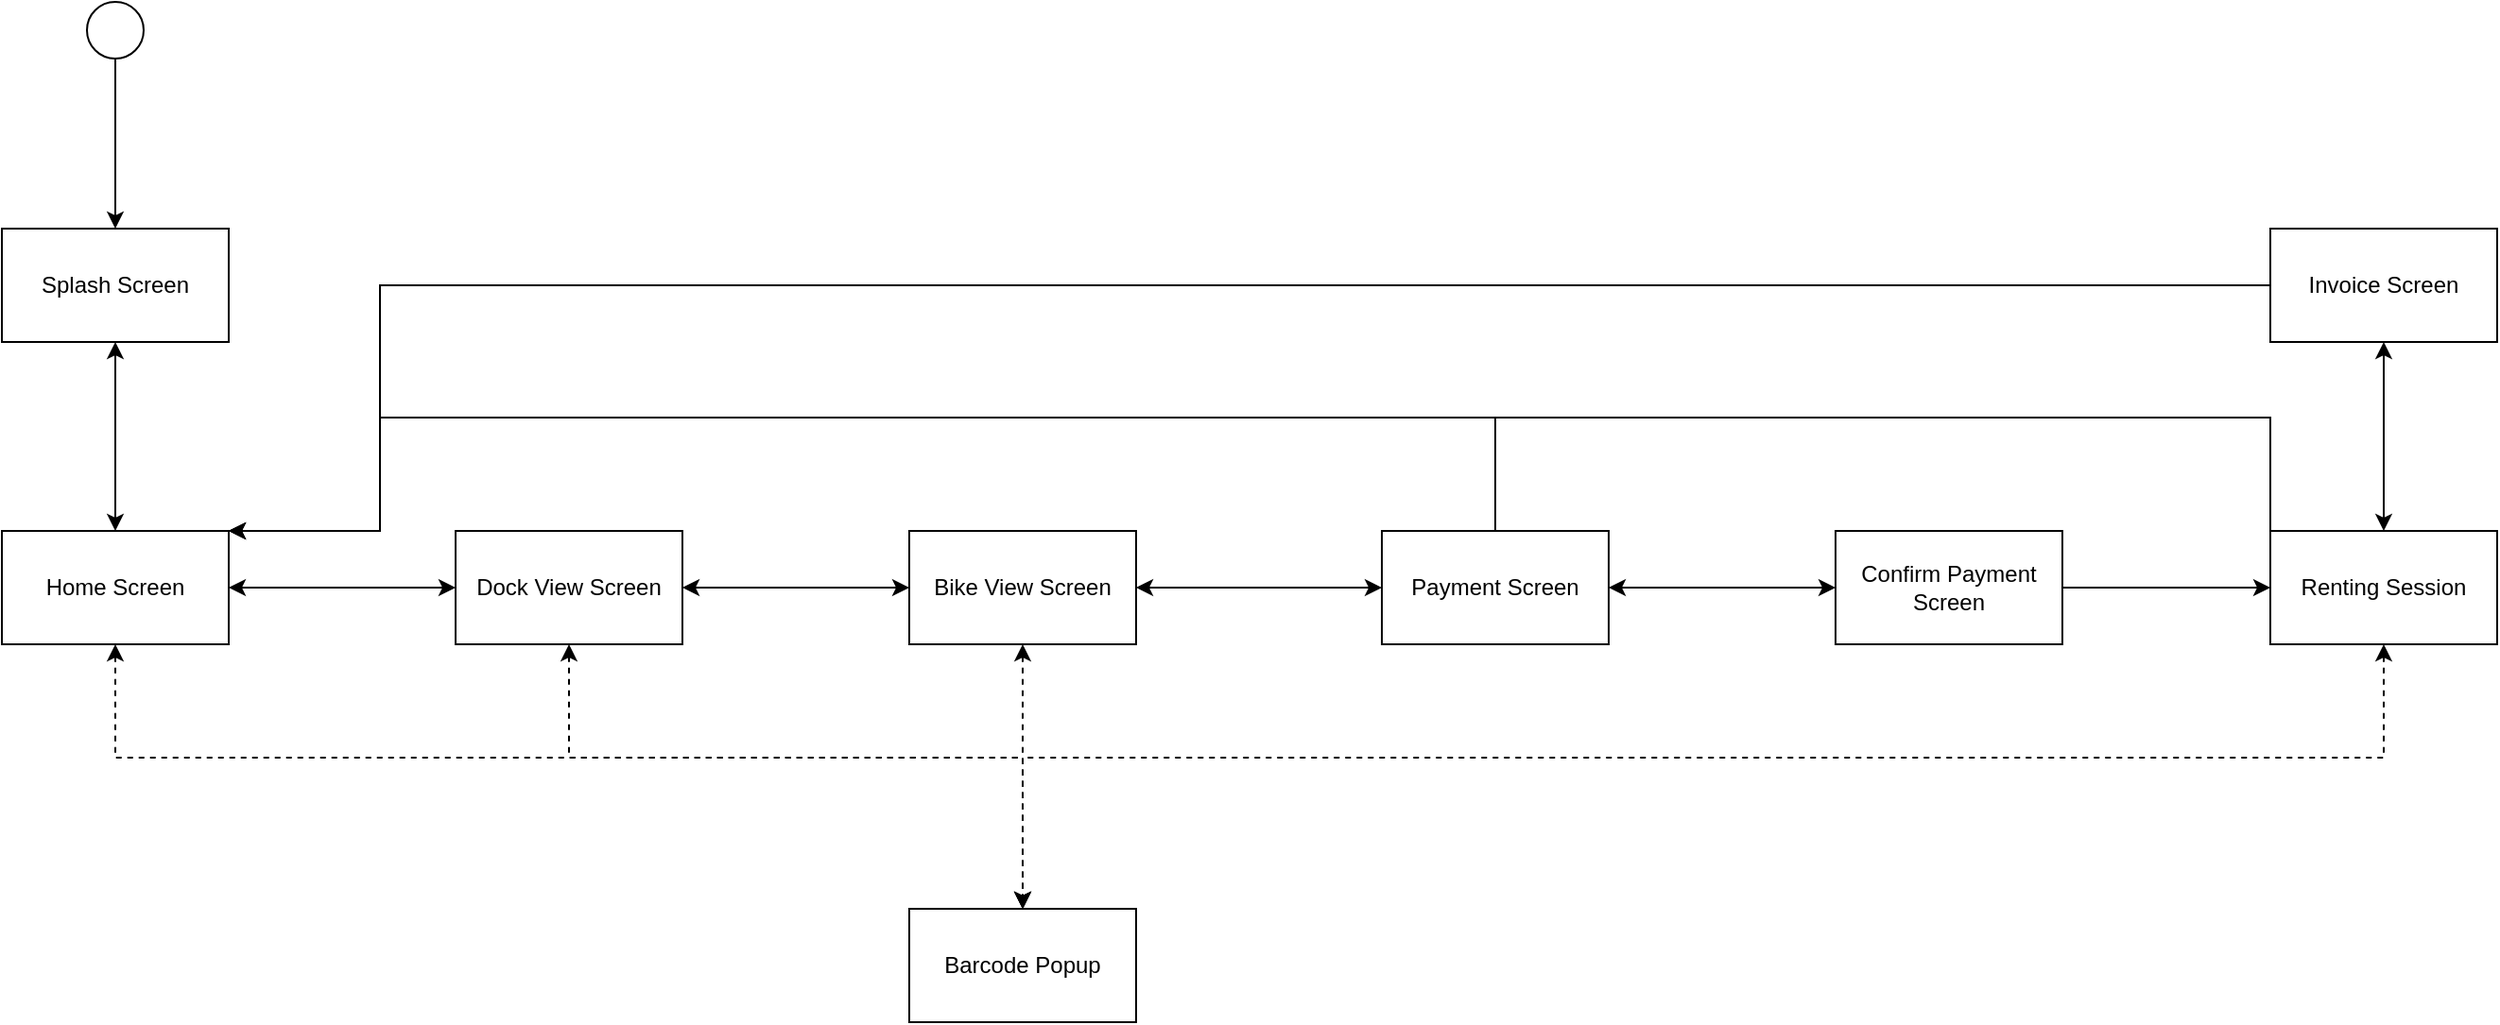 <mxfile version="13.9.2" type="device"><diagram id="MIRiIVkZW667SX1PnHVQ" name="Page-1"><mxGraphModel dx="1123" dy="695" grid="1" gridSize="10" guides="1" tooltips="1" connect="1" arrows="1" fold="1" page="1" pageScale="1" pageWidth="850" pageHeight="1100" math="0" shadow="0"><root><mxCell id="0"/><mxCell id="1" parent="0"/><mxCell id="f_08wglCo6nBJubHzjN5-6" value="" style="edgeStyle=orthogonalEdgeStyle;rounded=0;orthogonalLoop=1;jettySize=auto;html=1;startArrow=classic;startFill=1;" parent="1" source="f_08wglCo6nBJubHzjN5-1" target="f_08wglCo6nBJubHzjN5-2" edge="1"><mxGeometry relative="1" as="geometry"/></mxCell><mxCell id="f_08wglCo6nBJubHzjN5-1" value="Splash Screen" style="rounded=0;whiteSpace=wrap;html=1;" parent="1" vertex="1"><mxGeometry x="320" y="400" width="120" height="60" as="geometry"/></mxCell><mxCell id="f_08wglCo6nBJubHzjN5-7" style="edgeStyle=orthogonalEdgeStyle;rounded=0;orthogonalLoop=1;jettySize=auto;html=1;entryX=0;entryY=0.5;entryDx=0;entryDy=0;startArrow=classic;startFill=1;" parent="1" source="f_08wglCo6nBJubHzjN5-2" target="f_08wglCo6nBJubHzjN5-3" edge="1"><mxGeometry relative="1" as="geometry"/></mxCell><mxCell id="f_08wglCo6nBJubHzjN5-23" style="edgeStyle=orthogonalEdgeStyle;rounded=0;orthogonalLoop=1;jettySize=auto;html=1;entryX=0.5;entryY=0;entryDx=0;entryDy=0;dashed=1;startArrow=classic;startFill=1;" parent="1" source="f_08wglCo6nBJubHzjN5-2" target="f_08wglCo6nBJubHzjN5-4" edge="1"><mxGeometry relative="1" as="geometry"><Array as="points"><mxPoint x="380" y="680"/><mxPoint x="860" y="680"/></Array></mxGeometry></mxCell><mxCell id="f_08wglCo6nBJubHzjN5-2" value="Home Screen" style="rounded=0;whiteSpace=wrap;html=1;" parent="1" vertex="1"><mxGeometry x="320" y="560" width="120" height="60" as="geometry"/></mxCell><mxCell id="f_08wglCo6nBJubHzjN5-8" style="edgeStyle=orthogonalEdgeStyle;rounded=0;orthogonalLoop=1;jettySize=auto;html=1;entryX=0;entryY=0.5;entryDx=0;entryDy=0;startArrow=classic;startFill=1;" parent="1" source="f_08wglCo6nBJubHzjN5-3" target="f_08wglCo6nBJubHzjN5-5" edge="1"><mxGeometry relative="1" as="geometry"/></mxCell><mxCell id="f_08wglCo6nBJubHzjN5-24" style="edgeStyle=orthogonalEdgeStyle;rounded=0;orthogonalLoop=1;jettySize=auto;html=1;entryX=0.5;entryY=0;entryDx=0;entryDy=0;dashed=1;startArrow=classic;startFill=1;" parent="1" source="f_08wglCo6nBJubHzjN5-3" target="f_08wglCo6nBJubHzjN5-4" edge="1"><mxGeometry relative="1" as="geometry"><Array as="points"><mxPoint x="620" y="680"/><mxPoint x="860" y="680"/></Array></mxGeometry></mxCell><mxCell id="f_08wglCo6nBJubHzjN5-3" value="Dock View Screen" style="rounded=0;whiteSpace=wrap;html=1;" parent="1" vertex="1"><mxGeometry x="560" y="560" width="120" height="60" as="geometry"/></mxCell><mxCell id="f_08wglCo6nBJubHzjN5-4" value="Barcode Popup" style="rounded=0;whiteSpace=wrap;html=1;" parent="1" vertex="1"><mxGeometry x="800" y="760" width="120" height="60" as="geometry"/></mxCell><mxCell id="f_08wglCo6nBJubHzjN5-12" style="edgeStyle=orthogonalEdgeStyle;rounded=0;orthogonalLoop=1;jettySize=auto;html=1;entryX=0;entryY=0.5;entryDx=0;entryDy=0;startArrow=classic;startFill=1;" parent="1" source="f_08wglCo6nBJubHzjN5-5" target="f_08wglCo6nBJubHzjN5-11" edge="1"><mxGeometry relative="1" as="geometry"/></mxCell><mxCell id="f_08wglCo6nBJubHzjN5-25" style="edgeStyle=orthogonalEdgeStyle;rounded=0;orthogonalLoop=1;jettySize=auto;html=1;entryX=0.5;entryY=0;entryDx=0;entryDy=0;dashed=1;startArrow=classic;startFill=1;" parent="1" source="f_08wglCo6nBJubHzjN5-5" target="f_08wglCo6nBJubHzjN5-4" edge="1"><mxGeometry relative="1" as="geometry"/></mxCell><mxCell id="f_08wglCo6nBJubHzjN5-5" value="Bike View Screen" style="rounded=0;whiteSpace=wrap;html=1;" parent="1" vertex="1"><mxGeometry x="800" y="560" width="120" height="60" as="geometry"/></mxCell><mxCell id="f_08wglCo6nBJubHzjN5-10" style="edgeStyle=orthogonalEdgeStyle;rounded=0;orthogonalLoop=1;jettySize=auto;html=1;entryX=0.5;entryY=0;entryDx=0;entryDy=0;" parent="1" source="f_08wglCo6nBJubHzjN5-9" target="f_08wglCo6nBJubHzjN5-1" edge="1"><mxGeometry relative="1" as="geometry"/></mxCell><mxCell id="f_08wglCo6nBJubHzjN5-9" value="" style="verticalLabelPosition=bottom;verticalAlign=top;html=1;shape=mxgraph.flowchart.on-page_reference;" parent="1" vertex="1"><mxGeometry x="365" y="280" width="30" height="30" as="geometry"/></mxCell><mxCell id="f_08wglCo6nBJubHzjN5-22" style="edgeStyle=orthogonalEdgeStyle;rounded=0;orthogonalLoop=1;jettySize=auto;html=1;entryX=0;entryY=0.5;entryDx=0;entryDy=0;startArrow=none;startFill=0;" parent="1" source="fNOSTL4mrCjTy88udp0K-1" target="f_08wglCo6nBJubHzjN5-13" edge="1"><mxGeometry relative="1" as="geometry"/></mxCell><mxCell id="f_08wglCo6nBJubHzjN5-29" style="edgeStyle=orthogonalEdgeStyle;rounded=0;orthogonalLoop=1;jettySize=auto;html=1;entryX=1;entryY=0;entryDx=0;entryDy=0;startArrow=none;startFill=0;" parent="1" source="f_08wglCo6nBJubHzjN5-11" target="f_08wglCo6nBJubHzjN5-2" edge="1"><mxGeometry relative="1" as="geometry"><Array as="points"><mxPoint x="1110" y="500"/><mxPoint x="520" y="500"/><mxPoint x="520" y="560"/></Array></mxGeometry></mxCell><mxCell id="f_08wglCo6nBJubHzjN5-11" value="Payment Screen" style="rounded=0;whiteSpace=wrap;html=1;" parent="1" vertex="1"><mxGeometry x="1050" y="560" width="120" height="60" as="geometry"/></mxCell><mxCell id="f_08wglCo6nBJubHzjN5-26" style="edgeStyle=orthogonalEdgeStyle;rounded=0;orthogonalLoop=1;jettySize=auto;html=1;entryX=0.5;entryY=0;entryDx=0;entryDy=0;dashed=1;startArrow=classic;startFill=1;" parent="1" source="f_08wglCo6nBJubHzjN5-13" target="f_08wglCo6nBJubHzjN5-4" edge="1"><mxGeometry relative="1" as="geometry"><Array as="points"><mxPoint x="1580" y="680"/><mxPoint x="860" y="680"/></Array></mxGeometry></mxCell><mxCell id="f_08wglCo6nBJubHzjN5-27" style="edgeStyle=orthogonalEdgeStyle;rounded=0;orthogonalLoop=1;jettySize=auto;html=1;entryX=0.5;entryY=1;entryDx=0;entryDy=0;startArrow=classic;startFill=1;" parent="1" source="f_08wglCo6nBJubHzjN5-13" target="f_08wglCo6nBJubHzjN5-15" edge="1"><mxGeometry relative="1" as="geometry"/></mxCell><mxCell id="f_08wglCo6nBJubHzjN5-30" style="edgeStyle=orthogonalEdgeStyle;rounded=0;orthogonalLoop=1;jettySize=auto;html=1;exitX=0;exitY=0;exitDx=0;exitDy=0;entryX=1;entryY=0;entryDx=0;entryDy=0;startArrow=none;startFill=0;" parent="1" source="f_08wglCo6nBJubHzjN5-13" target="f_08wglCo6nBJubHzjN5-2" edge="1"><mxGeometry relative="1" as="geometry"><Array as="points"><mxPoint x="1520" y="500"/><mxPoint x="520" y="500"/><mxPoint x="520" y="560"/></Array></mxGeometry></mxCell><mxCell id="f_08wglCo6nBJubHzjN5-13" value="Renting Session" style="rounded=0;whiteSpace=wrap;html=1;" parent="1" vertex="1"><mxGeometry x="1520" y="560" width="120" height="60" as="geometry"/></mxCell><mxCell id="f_08wglCo6nBJubHzjN5-28" style="edgeStyle=orthogonalEdgeStyle;rounded=0;orthogonalLoop=1;jettySize=auto;html=1;entryX=1;entryY=0;entryDx=0;entryDy=0;startArrow=none;startFill=0;" parent="1" source="f_08wglCo6nBJubHzjN5-15" target="f_08wglCo6nBJubHzjN5-2" edge="1"><mxGeometry relative="1" as="geometry"><Array as="points"><mxPoint x="520" y="430"/><mxPoint x="520" y="560"/></Array></mxGeometry></mxCell><mxCell id="f_08wglCo6nBJubHzjN5-15" value="Invoice Screen" style="rounded=0;whiteSpace=wrap;html=1;" parent="1" vertex="1"><mxGeometry x="1520" y="400" width="120" height="60" as="geometry"/></mxCell><mxCell id="fNOSTL4mrCjTy88udp0K-1" value="Confirm Payment Screen" style="rounded=0;whiteSpace=wrap;html=1;" vertex="1" parent="1"><mxGeometry x="1290" y="560" width="120" height="60" as="geometry"/></mxCell><mxCell id="fNOSTL4mrCjTy88udp0K-2" style="edgeStyle=orthogonalEdgeStyle;rounded=0;orthogonalLoop=1;jettySize=auto;html=1;entryX=0;entryY=0.5;entryDx=0;entryDy=0;startArrow=classic;startFill=1;" edge="1" parent="1" source="f_08wglCo6nBJubHzjN5-11" target="fNOSTL4mrCjTy88udp0K-1"><mxGeometry relative="1" as="geometry"><mxPoint x="1170" y="590" as="sourcePoint"/><mxPoint x="1520" y="590" as="targetPoint"/></mxGeometry></mxCell></root></mxGraphModel></diagram></mxfile>